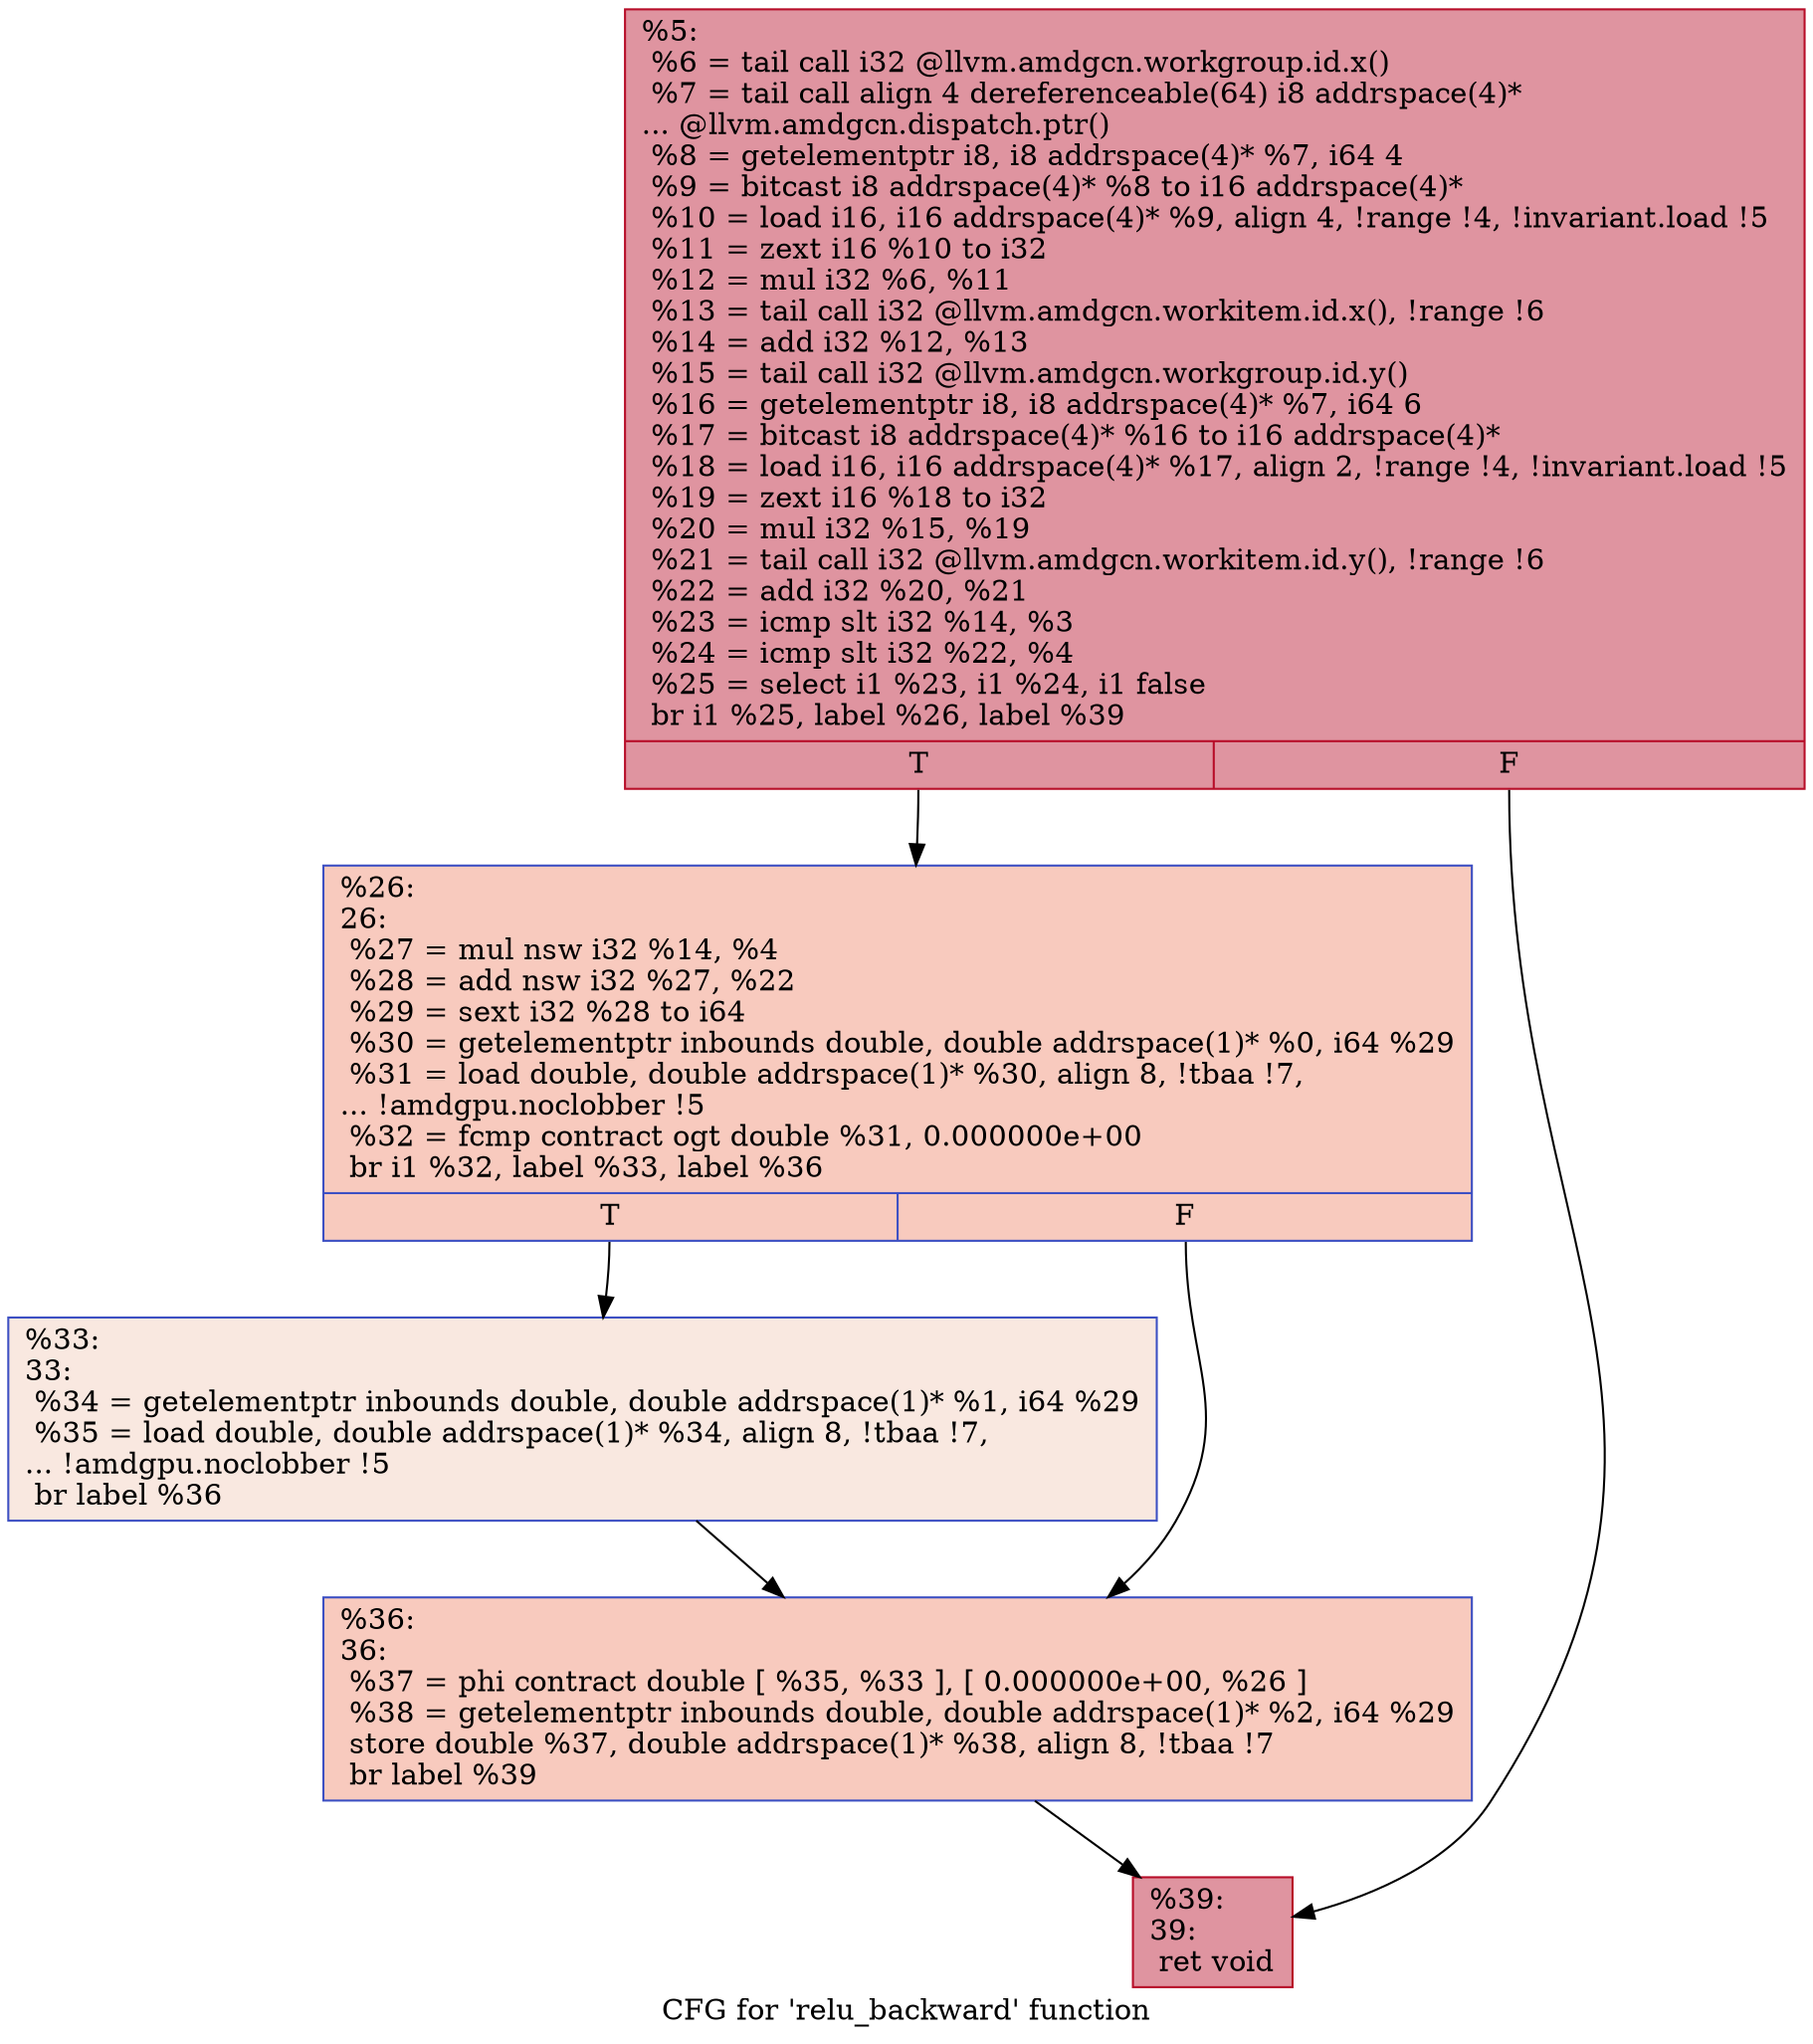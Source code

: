 digraph "CFG for 'relu_backward' function" {
	label="CFG for 'relu_backward' function";

	Node0x55ed550 [shape=record,color="#b70d28ff", style=filled, fillcolor="#b70d2870",label="{%5:\l  %6 = tail call i32 @llvm.amdgcn.workgroup.id.x()\l  %7 = tail call align 4 dereferenceable(64) i8 addrspace(4)*\l... @llvm.amdgcn.dispatch.ptr()\l  %8 = getelementptr i8, i8 addrspace(4)* %7, i64 4\l  %9 = bitcast i8 addrspace(4)* %8 to i16 addrspace(4)*\l  %10 = load i16, i16 addrspace(4)* %9, align 4, !range !4, !invariant.load !5\l  %11 = zext i16 %10 to i32\l  %12 = mul i32 %6, %11\l  %13 = tail call i32 @llvm.amdgcn.workitem.id.x(), !range !6\l  %14 = add i32 %12, %13\l  %15 = tail call i32 @llvm.amdgcn.workgroup.id.y()\l  %16 = getelementptr i8, i8 addrspace(4)* %7, i64 6\l  %17 = bitcast i8 addrspace(4)* %16 to i16 addrspace(4)*\l  %18 = load i16, i16 addrspace(4)* %17, align 2, !range !4, !invariant.load !5\l  %19 = zext i16 %18 to i32\l  %20 = mul i32 %15, %19\l  %21 = tail call i32 @llvm.amdgcn.workitem.id.y(), !range !6\l  %22 = add i32 %20, %21\l  %23 = icmp slt i32 %14, %3\l  %24 = icmp slt i32 %22, %4\l  %25 = select i1 %23, i1 %24, i1 false\l  br i1 %25, label %26, label %39\l|{<s0>T|<s1>F}}"];
	Node0x55ed550:s0 -> Node0x55f1000;
	Node0x55ed550:s1 -> Node0x55f1090;
	Node0x55f1000 [shape=record,color="#3d50c3ff", style=filled, fillcolor="#ef886b70",label="{%26:\l26:                                               \l  %27 = mul nsw i32 %14, %4\l  %28 = add nsw i32 %27, %22\l  %29 = sext i32 %28 to i64\l  %30 = getelementptr inbounds double, double addrspace(1)* %0, i64 %29\l  %31 = load double, double addrspace(1)* %30, align 8, !tbaa !7,\l... !amdgpu.noclobber !5\l  %32 = fcmp contract ogt double %31, 0.000000e+00\l  br i1 %32, label %33, label %36\l|{<s0>T|<s1>F}}"];
	Node0x55f1000:s0 -> Node0x55ef640;
	Node0x55f1000:s1 -> Node0x55ef6d0;
	Node0x55ef640 [shape=record,color="#3d50c3ff", style=filled, fillcolor="#f1ccb870",label="{%33:\l33:                                               \l  %34 = getelementptr inbounds double, double addrspace(1)* %1, i64 %29\l  %35 = load double, double addrspace(1)* %34, align 8, !tbaa !7,\l... !amdgpu.noclobber !5\l  br label %36\l}"];
	Node0x55ef640 -> Node0x55ef6d0;
	Node0x55ef6d0 [shape=record,color="#3d50c3ff", style=filled, fillcolor="#ef886b70",label="{%36:\l36:                                               \l  %37 = phi contract double [ %35, %33 ], [ 0.000000e+00, %26 ]\l  %38 = getelementptr inbounds double, double addrspace(1)* %2, i64 %29\l  store double %37, double addrspace(1)* %38, align 8, !tbaa !7\l  br label %39\l}"];
	Node0x55ef6d0 -> Node0x55f1090;
	Node0x55f1090 [shape=record,color="#b70d28ff", style=filled, fillcolor="#b70d2870",label="{%39:\l39:                                               \l  ret void\l}"];
}

